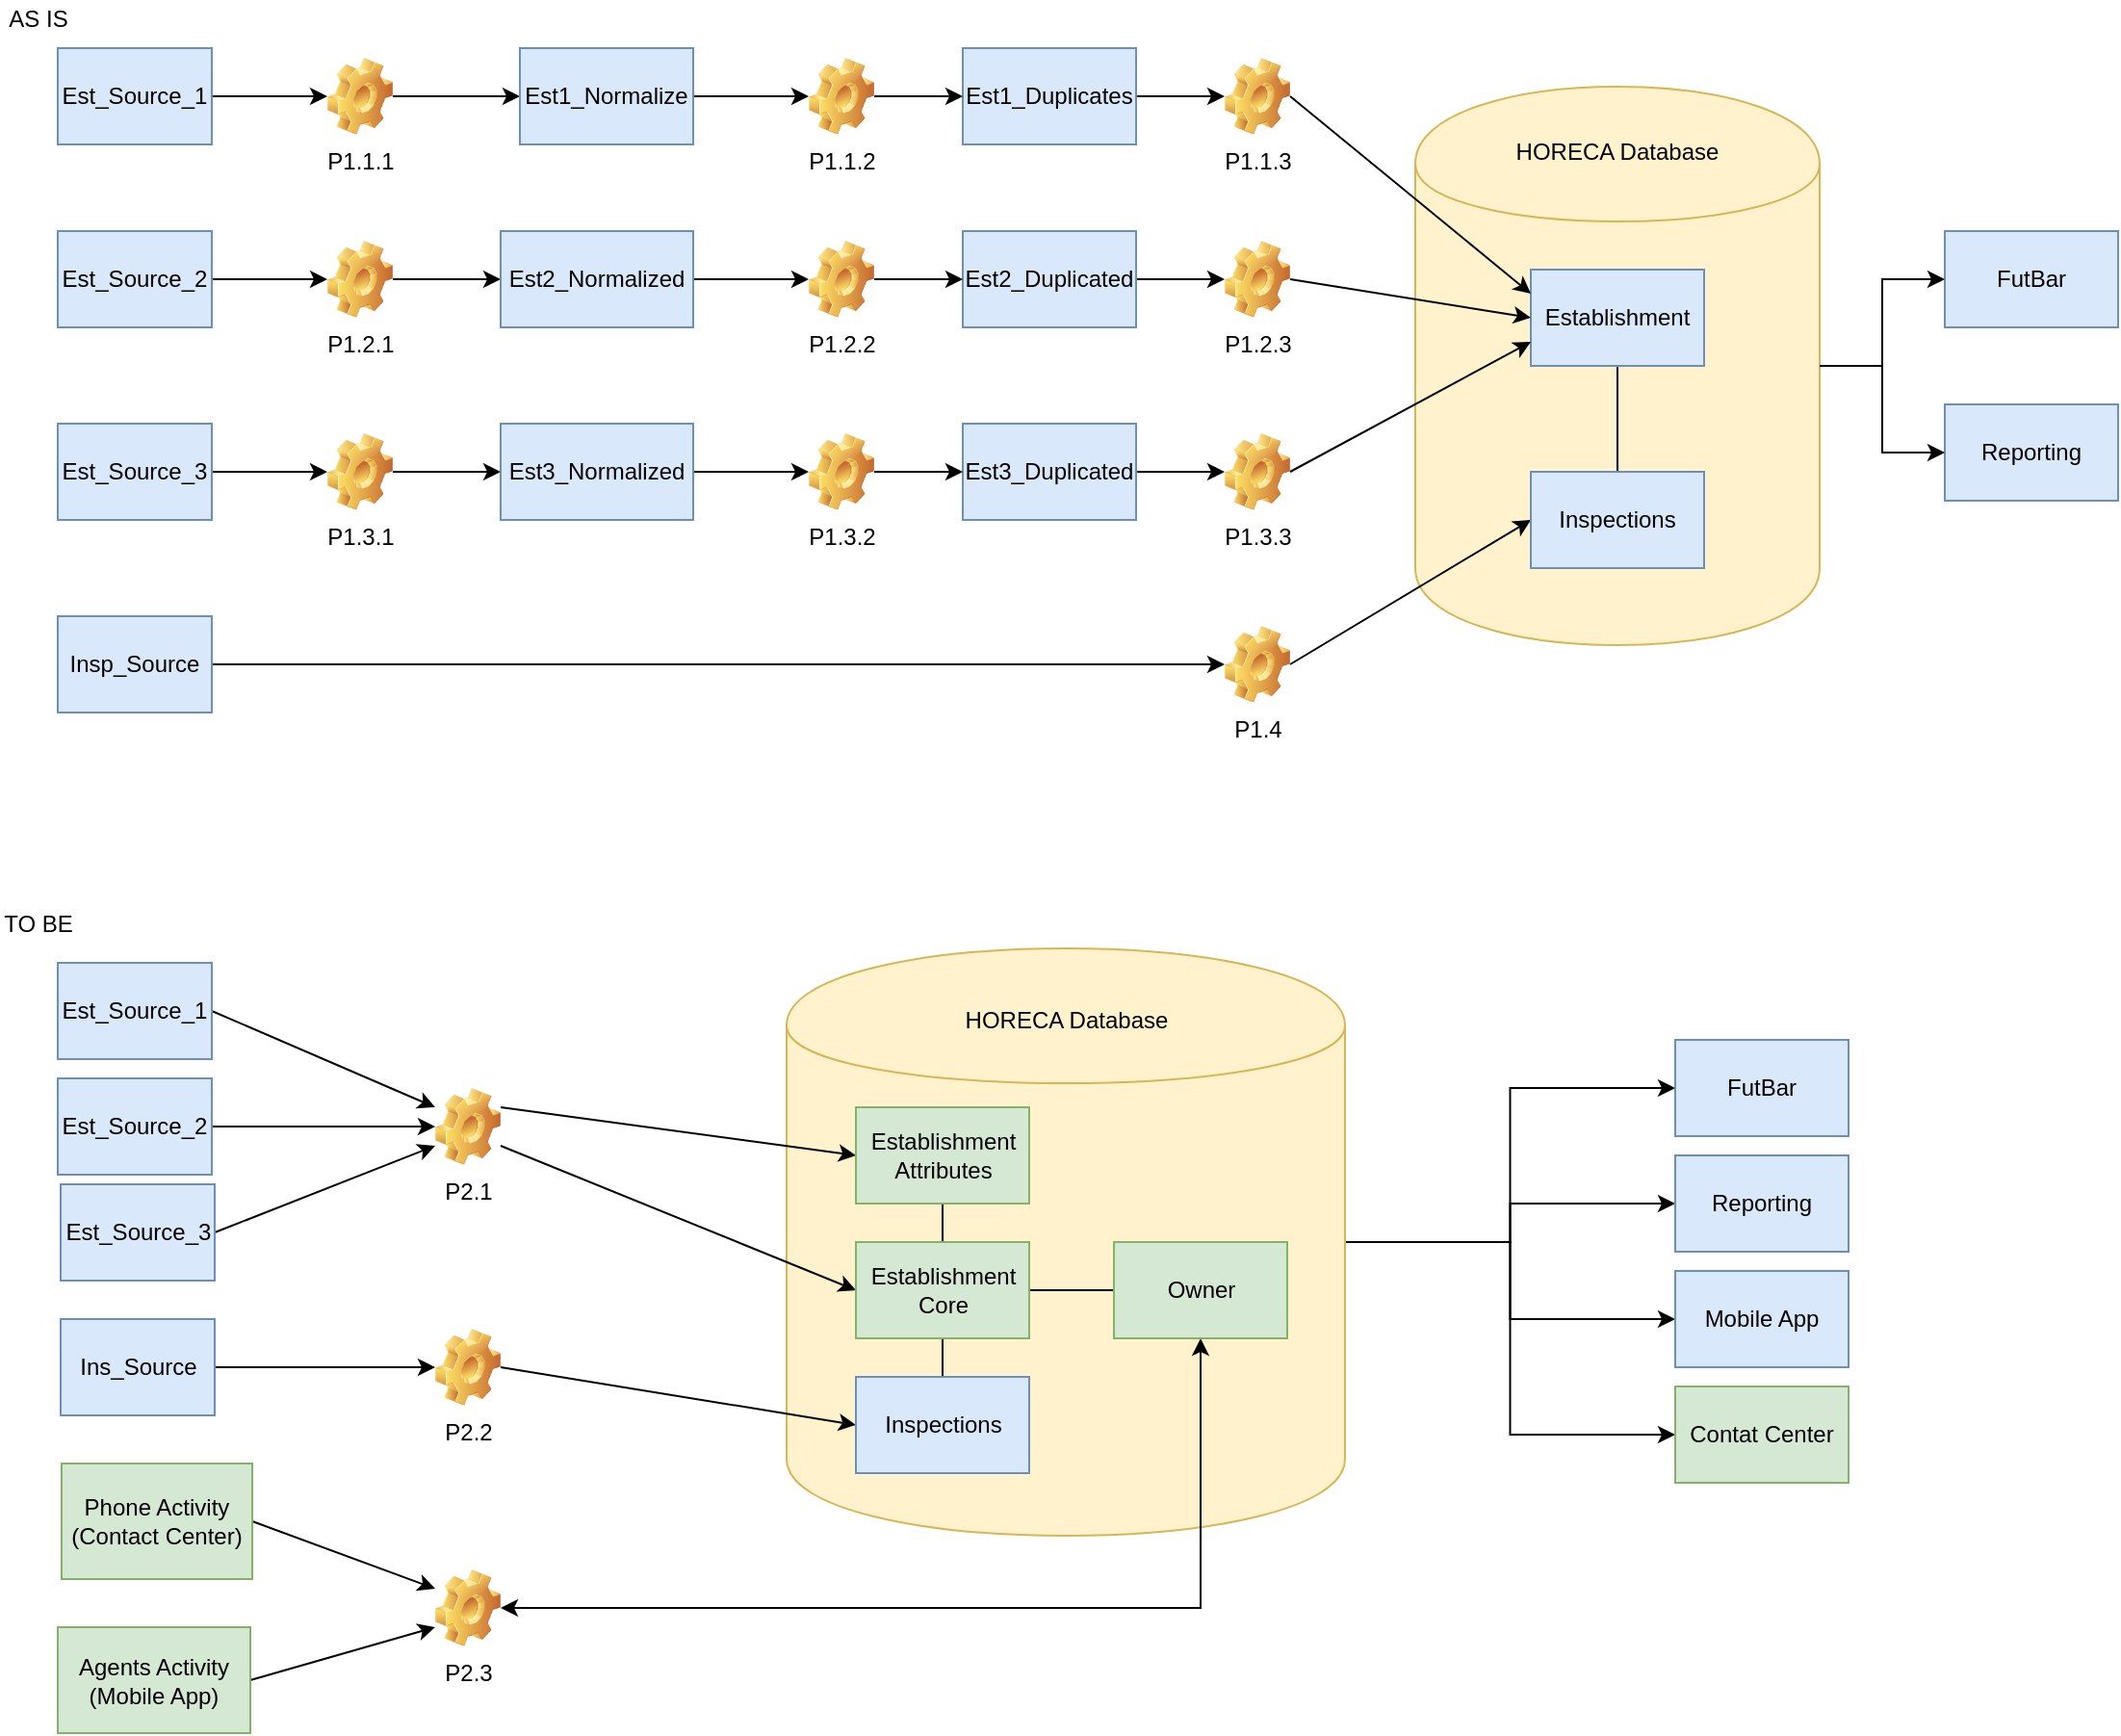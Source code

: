 <mxfile version="10.8.0" type="github"><diagram id="FcbPWO3hTPMSqMUIhL7v" name="Page-1"><mxGraphModel dx="1394" dy="764" grid="1" gridSize="10" guides="1" tooltips="1" connect="1" arrows="1" fold="1" page="1" pageScale="1" pageWidth="2336" pageHeight="1654" math="0" shadow="0"><root><mxCell id="0"/><mxCell id="1" parent="0"/><mxCell id="MAFtI5zOOuRwnrsYpEpx-63" value="" style="group" vertex="1" connectable="0" parent="1"><mxGeometry x="835" y="155" width="210" height="290" as="geometry"/></mxCell><mxCell id="MAFtI5zOOuRwnrsYpEpx-7" value="" style="shape=cylinder;whiteSpace=wrap;html=1;boundedLbl=1;backgroundOutline=1;verticalAlign=top;fillColor=#fff2cc;strokeColor=#d6b656;" vertex="1" parent="MAFtI5zOOuRwnrsYpEpx-63"><mxGeometry width="210" height="290" as="geometry"/></mxCell><mxCell id="MAFtI5zOOuRwnrsYpEpx-62" value="HORECA Database" style="text;html=1;strokeColor=none;fillColor=none;align=center;verticalAlign=middle;whiteSpace=wrap;rounded=0;glass=1;" vertex="1" parent="MAFtI5zOOuRwnrsYpEpx-63"><mxGeometry x="20" y="24" width="170" height="20" as="geometry"/></mxCell><mxCell id="MAFtI5zOOuRwnrsYpEpx-74" style="edgeStyle=orthogonalEdgeStyle;rounded=0;orthogonalLoop=1;jettySize=auto;html=1;exitX=1;exitY=0.5;exitDx=0;exitDy=0;startArrow=none;startFill=0;endArrow=classic;endFill=1;" edge="1" parent="1" source="MAFtI5zOOuRwnrsYpEpx-36" target="MAFtI5zOOuRwnrsYpEpx-72"><mxGeometry relative="1" as="geometry"/></mxCell><mxCell id="MAFtI5zOOuRwnrsYpEpx-75" style="edgeStyle=orthogonalEdgeStyle;rounded=0;orthogonalLoop=1;jettySize=auto;html=1;exitX=1;exitY=0.5;exitDx=0;exitDy=0;startArrow=none;startFill=0;endArrow=classic;endFill=1;" edge="1" parent="1" source="MAFtI5zOOuRwnrsYpEpx-36" target="MAFtI5zOOuRwnrsYpEpx-69"><mxGeometry relative="1" as="geometry"/></mxCell><mxCell id="MAFtI5zOOuRwnrsYpEpx-77" style="edgeStyle=orthogonalEdgeStyle;rounded=0;orthogonalLoop=1;jettySize=auto;html=1;exitX=1;exitY=0.5;exitDx=0;exitDy=0;entryX=0;entryY=0.5;entryDx=0;entryDy=0;startArrow=none;startFill=0;endArrow=classic;endFill=1;" edge="1" parent="1" source="MAFtI5zOOuRwnrsYpEpx-36" target="MAFtI5zOOuRwnrsYpEpx-76"><mxGeometry relative="1" as="geometry"/></mxCell><mxCell id="MAFtI5zOOuRwnrsYpEpx-79" style="edgeStyle=orthogonalEdgeStyle;rounded=0;orthogonalLoop=1;jettySize=auto;html=1;exitX=1;exitY=0.5;exitDx=0;exitDy=0;entryX=0;entryY=0.5;entryDx=0;entryDy=0;startArrow=none;startFill=0;endArrow=classic;endFill=1;" edge="1" parent="1" source="MAFtI5zOOuRwnrsYpEpx-36" target="MAFtI5zOOuRwnrsYpEpx-78"><mxGeometry relative="1" as="geometry"/></mxCell><mxCell id="MAFtI5zOOuRwnrsYpEpx-36" value="" style="shape=cylinder;whiteSpace=wrap;html=1;boundedLbl=1;backgroundOutline=1;fillColor=#fff2cc;strokeColor=#d6b656;" vertex="1" parent="1"><mxGeometry x="508.5" y="602.5" width="290" height="305" as="geometry"/></mxCell><mxCell id="r8OZ295nb-trb5OBy19V-5" style="edgeStyle=orthogonalEdgeStyle;rounded=0;orthogonalLoop=1;jettySize=auto;html=1;exitX=1;exitY=0.5;exitDx=0;exitDy=0;entryX=0;entryY=0.5;entryDx=0;entryDy=0;" parent="1" source="r8OZ295nb-trb5OBy19V-1" target="r8OZ295nb-trb5OBy19V-4" edge="1"><mxGeometry relative="1" as="geometry"/></mxCell><mxCell id="r8OZ295nb-trb5OBy19V-1" value="Est_Source_1" style="rounded=0;whiteSpace=wrap;html=1;fillColor=#dae8fc;strokeColor=#6c8ebf;" parent="1" vertex="1"><mxGeometry x="130" y="135" width="80" height="50" as="geometry"/></mxCell><mxCell id="r8OZ295nb-trb5OBy19V-36" style="edgeStyle=none;rounded=0;orthogonalLoop=1;jettySize=auto;html=1;exitX=1;exitY=0.5;exitDx=0;exitDy=0;entryX=0;entryY=0.5;entryDx=0;entryDy=0;" parent="1" source="r8OZ295nb-trb5OBy19V-2" target="r8OZ295nb-trb5OBy19V-19" edge="1"><mxGeometry relative="1" as="geometry"/></mxCell><mxCell id="r8OZ295nb-trb5OBy19V-2" value="Est_Source_2" style="rounded=0;whiteSpace=wrap;html=1;fillColor=#dae8fc;strokeColor=#6c8ebf;" parent="1" vertex="1"><mxGeometry x="130" y="230" width="80" height="50" as="geometry"/></mxCell><mxCell id="r8OZ295nb-trb5OBy19V-37" style="edgeStyle=none;rounded=0;orthogonalLoop=1;jettySize=auto;html=1;exitX=1;exitY=0.5;exitDx=0;exitDy=0;entryX=0;entryY=0.5;entryDx=0;entryDy=0;" parent="1" source="r8OZ295nb-trb5OBy19V-3" target="r8OZ295nb-trb5OBy19V-28" edge="1"><mxGeometry relative="1" as="geometry"/></mxCell><mxCell id="r8OZ295nb-trb5OBy19V-3" value="Est_Source_3" style="rounded=0;whiteSpace=wrap;html=1;fillColor=#dae8fc;strokeColor=#6c8ebf;" parent="1" vertex="1"><mxGeometry x="130" y="330" width="80" height="50" as="geometry"/></mxCell><mxCell id="r8OZ295nb-trb5OBy19V-9" style="edgeStyle=orthogonalEdgeStyle;rounded=0;orthogonalLoop=1;jettySize=auto;html=1;exitX=1;exitY=0.5;exitDx=0;exitDy=0;entryX=0;entryY=0.5;entryDx=0;entryDy=0;" parent="1" source="r8OZ295nb-trb5OBy19V-4" target="r8OZ295nb-trb5OBy19V-6" edge="1"><mxGeometry relative="1" as="geometry"/></mxCell><mxCell id="r8OZ295nb-trb5OBy19V-4" value="P1.1.1" style="shape=image;html=1;verticalLabelPosition=bottom;labelBackgroundColor=#ffffff;verticalAlign=top;imageAspect=1;aspect=fixed;image=img/clipart/Gear_128x128.png" parent="1" vertex="1"><mxGeometry x="270" y="140" width="34" height="40" as="geometry"/></mxCell><mxCell id="r8OZ295nb-trb5OBy19V-12" style="edgeStyle=orthogonalEdgeStyle;rounded=0;orthogonalLoop=1;jettySize=auto;html=1;exitX=1;exitY=0.5;exitDx=0;exitDy=0;entryX=0;entryY=0.5;entryDx=0;entryDy=0;" parent="1" source="r8OZ295nb-trb5OBy19V-6" target="r8OZ295nb-trb5OBy19V-10" edge="1"><mxGeometry relative="1" as="geometry"/></mxCell><mxCell id="r8OZ295nb-trb5OBy19V-6" value="Est1_Normalize" style="rounded=0;whiteSpace=wrap;html=1;fillColor=#dae8fc;strokeColor=#6c8ebf;" parent="1" vertex="1"><mxGeometry x="370" y="135" width="90" height="50" as="geometry"/></mxCell><mxCell id="r8OZ295nb-trb5OBy19V-15" style="edgeStyle=orthogonalEdgeStyle;rounded=0;orthogonalLoop=1;jettySize=auto;html=1;exitX=1;exitY=0.5;exitDx=0;exitDy=0;" parent="1" source="r8OZ295nb-trb5OBy19V-7" target="r8OZ295nb-trb5OBy19V-14" edge="1"><mxGeometry relative="1" as="geometry"/></mxCell><mxCell id="r8OZ295nb-trb5OBy19V-7" value="Est1_Duplicates" style="rounded=0;whiteSpace=wrap;html=1;fillColor=#dae8fc;strokeColor=#6c8ebf;" parent="1" vertex="1"><mxGeometry x="600" y="135" width="90" height="50" as="geometry"/></mxCell><mxCell id="MAFtI5zOOuRwnrsYpEpx-6" style="edgeStyle=orthogonalEdgeStyle;rounded=0;orthogonalLoop=1;jettySize=auto;html=1;exitX=0.5;exitY=1;exitDx=0;exitDy=0;entryX=0.5;entryY=0;entryDx=0;entryDy=0;endArrow=none;endFill=0;" edge="1" parent="1" source="r8OZ295nb-trb5OBy19V-8" target="MAFtI5zOOuRwnrsYpEpx-3"><mxGeometry relative="1" as="geometry"/></mxCell><mxCell id="r8OZ295nb-trb5OBy19V-8" value="Establishment" style="rounded=0;whiteSpace=wrap;html=1;fillColor=#dae8fc;strokeColor=#6c8ebf;" parent="1" vertex="1"><mxGeometry x="895" y="250" width="90" height="50" as="geometry"/></mxCell><mxCell id="r8OZ295nb-trb5OBy19V-13" style="edgeStyle=orthogonalEdgeStyle;rounded=0;orthogonalLoop=1;jettySize=auto;html=1;exitX=1;exitY=0.5;exitDx=0;exitDy=0;entryX=0;entryY=0.5;entryDx=0;entryDy=0;" parent="1" source="r8OZ295nb-trb5OBy19V-10" target="r8OZ295nb-trb5OBy19V-7" edge="1"><mxGeometry relative="1" as="geometry"/></mxCell><mxCell id="r8OZ295nb-trb5OBy19V-10" value="P1.1.2" style="shape=image;html=1;verticalLabelPosition=bottom;labelBackgroundColor=#ffffff;verticalAlign=top;imageAspect=1;aspect=fixed;image=img/clipart/Gear_128x128.png" parent="1" vertex="1"><mxGeometry x="520" y="140" width="34" height="40" as="geometry"/></mxCell><mxCell id="r8OZ295nb-trb5OBy19V-16" style="rounded=0;orthogonalLoop=1;jettySize=auto;html=1;exitX=1;exitY=0.5;exitDx=0;exitDy=0;entryX=0;entryY=0.25;entryDx=0;entryDy=0;" parent="1" source="r8OZ295nb-trb5OBy19V-14" target="r8OZ295nb-trb5OBy19V-8" edge="1"><mxGeometry relative="1" as="geometry"/></mxCell><mxCell id="r8OZ295nb-trb5OBy19V-14" value="P1.1.3" style="shape=image;html=1;verticalLabelPosition=bottom;labelBackgroundColor=#ffffff;verticalAlign=top;imageAspect=1;aspect=fixed;image=img/clipart/Gear_128x128.png" parent="1" vertex="1"><mxGeometry x="736" y="140" width="34" height="40" as="geometry"/></mxCell><mxCell id="r8OZ295nb-trb5OBy19V-18" style="edgeStyle=orthogonalEdgeStyle;rounded=0;orthogonalLoop=1;jettySize=auto;html=1;exitX=1;exitY=0.5;exitDx=0;exitDy=0;entryX=0;entryY=0.5;entryDx=0;entryDy=0;" parent="1" source="r8OZ295nb-trb5OBy19V-19" target="r8OZ295nb-trb5OBy19V-21" edge="1"><mxGeometry relative="1" as="geometry"/></mxCell><mxCell id="r8OZ295nb-trb5OBy19V-19" value="P1.2.1" style="shape=image;html=1;verticalLabelPosition=bottom;labelBackgroundColor=#ffffff;verticalAlign=top;imageAspect=1;aspect=fixed;image=img/clipart/Gear_128x128.png" parent="1" vertex="1"><mxGeometry x="270" y="235" width="34" height="40" as="geometry"/></mxCell><mxCell id="r8OZ295nb-trb5OBy19V-20" style="edgeStyle=orthogonalEdgeStyle;rounded=0;orthogonalLoop=1;jettySize=auto;html=1;exitX=1;exitY=0.5;exitDx=0;exitDy=0;entryX=0;entryY=0.5;entryDx=0;entryDy=0;" parent="1" source="r8OZ295nb-trb5OBy19V-21" target="r8OZ295nb-trb5OBy19V-25" edge="1"><mxGeometry relative="1" as="geometry"/></mxCell><mxCell id="r8OZ295nb-trb5OBy19V-21" value="Est2_Normalized" style="rounded=0;whiteSpace=wrap;html=1;fillColor=#dae8fc;strokeColor=#6c8ebf;" parent="1" vertex="1"><mxGeometry x="360" y="230" width="100" height="50" as="geometry"/></mxCell><mxCell id="r8OZ295nb-trb5OBy19V-22" style="edgeStyle=orthogonalEdgeStyle;rounded=0;orthogonalLoop=1;jettySize=auto;html=1;exitX=1;exitY=0.5;exitDx=0;exitDy=0;" parent="1" source="r8OZ295nb-trb5OBy19V-23" target="r8OZ295nb-trb5OBy19V-26" edge="1"><mxGeometry relative="1" as="geometry"/></mxCell><mxCell id="r8OZ295nb-trb5OBy19V-23" value="Est2_Duplicated" style="rounded=0;whiteSpace=wrap;html=1;fillColor=#dae8fc;strokeColor=#6c8ebf;" parent="1" vertex="1"><mxGeometry x="600" y="230" width="90" height="50" as="geometry"/></mxCell><mxCell id="r8OZ295nb-trb5OBy19V-24" style="edgeStyle=orthogonalEdgeStyle;rounded=0;orthogonalLoop=1;jettySize=auto;html=1;exitX=1;exitY=0.5;exitDx=0;exitDy=0;entryX=0;entryY=0.5;entryDx=0;entryDy=0;" parent="1" source="r8OZ295nb-trb5OBy19V-25" target="r8OZ295nb-trb5OBy19V-23" edge="1"><mxGeometry relative="1" as="geometry"/></mxCell><mxCell id="r8OZ295nb-trb5OBy19V-25" value="P1.2.2" style="shape=image;html=1;verticalLabelPosition=bottom;labelBackgroundColor=#ffffff;verticalAlign=top;imageAspect=1;aspect=fixed;image=img/clipart/Gear_128x128.png" parent="1" vertex="1"><mxGeometry x="520" y="235" width="34" height="40" as="geometry"/></mxCell><mxCell id="r8OZ295nb-trb5OBy19V-38" style="edgeStyle=none;rounded=0;orthogonalLoop=1;jettySize=auto;html=1;exitX=1;exitY=0.5;exitDx=0;exitDy=0;entryX=0;entryY=0.5;entryDx=0;entryDy=0;" parent="1" source="r8OZ295nb-trb5OBy19V-26" target="r8OZ295nb-trb5OBy19V-8" edge="1"><mxGeometry relative="1" as="geometry"/></mxCell><mxCell id="r8OZ295nb-trb5OBy19V-26" value="P1.2.3" style="shape=image;html=1;verticalLabelPosition=bottom;labelBackgroundColor=#ffffff;verticalAlign=top;imageAspect=1;aspect=fixed;image=img/clipart/Gear_128x128.png" parent="1" vertex="1"><mxGeometry x="736" y="235" width="34" height="40" as="geometry"/></mxCell><mxCell id="r8OZ295nb-trb5OBy19V-27" style="edgeStyle=orthogonalEdgeStyle;rounded=0;orthogonalLoop=1;jettySize=auto;html=1;exitX=1;exitY=0.5;exitDx=0;exitDy=0;entryX=0;entryY=0.5;entryDx=0;entryDy=0;" parent="1" source="r8OZ295nb-trb5OBy19V-28" target="r8OZ295nb-trb5OBy19V-30" edge="1"><mxGeometry relative="1" as="geometry"/></mxCell><mxCell id="r8OZ295nb-trb5OBy19V-28" value="P1.3.1" style="shape=image;html=1;verticalLabelPosition=bottom;labelBackgroundColor=#ffffff;verticalAlign=top;imageAspect=1;aspect=fixed;image=img/clipart/Gear_128x128.png" parent="1" vertex="1"><mxGeometry x="270" y="335" width="34" height="40" as="geometry"/></mxCell><mxCell id="r8OZ295nb-trb5OBy19V-29" style="edgeStyle=orthogonalEdgeStyle;rounded=0;orthogonalLoop=1;jettySize=auto;html=1;exitX=1;exitY=0.5;exitDx=0;exitDy=0;entryX=0;entryY=0.5;entryDx=0;entryDy=0;" parent="1" source="r8OZ295nb-trb5OBy19V-30" target="r8OZ295nb-trb5OBy19V-34" edge="1"><mxGeometry relative="1" as="geometry"/></mxCell><mxCell id="r8OZ295nb-trb5OBy19V-30" value="Est3_Normalized" style="rounded=0;whiteSpace=wrap;html=1;fillColor=#dae8fc;strokeColor=#6c8ebf;" parent="1" vertex="1"><mxGeometry x="360" y="330" width="100" height="50" as="geometry"/></mxCell><mxCell id="r8OZ295nb-trb5OBy19V-31" style="edgeStyle=orthogonalEdgeStyle;rounded=0;orthogonalLoop=1;jettySize=auto;html=1;exitX=1;exitY=0.5;exitDx=0;exitDy=0;" parent="1" source="r8OZ295nb-trb5OBy19V-32" target="r8OZ295nb-trb5OBy19V-35" edge="1"><mxGeometry relative="1" as="geometry"/></mxCell><mxCell id="r8OZ295nb-trb5OBy19V-32" value="Est3_Duplicated" style="rounded=0;whiteSpace=wrap;html=1;fillColor=#dae8fc;strokeColor=#6c8ebf;" parent="1" vertex="1"><mxGeometry x="600" y="330" width="90" height="50" as="geometry"/></mxCell><mxCell id="r8OZ295nb-trb5OBy19V-33" style="edgeStyle=orthogonalEdgeStyle;rounded=0;orthogonalLoop=1;jettySize=auto;html=1;exitX=1;exitY=0.5;exitDx=0;exitDy=0;entryX=0;entryY=0.5;entryDx=0;entryDy=0;" parent="1" source="r8OZ295nb-trb5OBy19V-34" target="r8OZ295nb-trb5OBy19V-32" edge="1"><mxGeometry relative="1" as="geometry"/></mxCell><mxCell id="r8OZ295nb-trb5OBy19V-34" value="P1.3.2" style="shape=image;html=1;verticalLabelPosition=bottom;labelBackgroundColor=#ffffff;verticalAlign=top;imageAspect=1;aspect=fixed;image=img/clipart/Gear_128x128.png" parent="1" vertex="1"><mxGeometry x="520" y="335" width="34" height="40" as="geometry"/></mxCell><mxCell id="r8OZ295nb-trb5OBy19V-39" style="edgeStyle=none;rounded=0;orthogonalLoop=1;jettySize=auto;html=1;exitX=1;exitY=0.5;exitDx=0;exitDy=0;entryX=0;entryY=0.75;entryDx=0;entryDy=0;" parent="1" source="r8OZ295nb-trb5OBy19V-35" target="r8OZ295nb-trb5OBy19V-8" edge="1"><mxGeometry relative="1" as="geometry"><mxPoint x="820" y="250" as="targetPoint"/></mxGeometry></mxCell><mxCell id="r8OZ295nb-trb5OBy19V-35" value="P1.3.3" style="shape=image;html=1;verticalLabelPosition=bottom;labelBackgroundColor=#ffffff;verticalAlign=top;imageAspect=1;aspect=fixed;image=img/clipart/Gear_128x128.png" parent="1" vertex="1"><mxGeometry x="736" y="335" width="34" height="40" as="geometry"/></mxCell><mxCell id="MAFtI5zOOuRwnrsYpEpx-4" style="edgeStyle=orthogonalEdgeStyle;rounded=0;orthogonalLoop=1;jettySize=auto;html=1;exitX=1;exitY=0.5;exitDx=0;exitDy=0;" edge="1" parent="1" source="MAFtI5zOOuRwnrsYpEpx-1" target="MAFtI5zOOuRwnrsYpEpx-2"><mxGeometry relative="1" as="geometry"/></mxCell><mxCell id="MAFtI5zOOuRwnrsYpEpx-1" value="Insp_Source" style="rounded=0;whiteSpace=wrap;html=1;fillColor=#dae8fc;strokeColor=#6c8ebf;" vertex="1" parent="1"><mxGeometry x="130" y="430" width="80" height="50" as="geometry"/></mxCell><mxCell id="MAFtI5zOOuRwnrsYpEpx-5" style="rounded=0;orthogonalLoop=1;jettySize=auto;html=1;exitX=1;exitY=0.5;exitDx=0;exitDy=0;entryX=0;entryY=0.5;entryDx=0;entryDy=0;" edge="1" parent="1" source="MAFtI5zOOuRwnrsYpEpx-2" target="MAFtI5zOOuRwnrsYpEpx-3"><mxGeometry relative="1" as="geometry"/></mxCell><mxCell id="MAFtI5zOOuRwnrsYpEpx-2" value="P1.4" style="shape=image;html=1;verticalLabelPosition=bottom;labelBackgroundColor=#ffffff;verticalAlign=top;imageAspect=1;aspect=fixed;image=img/clipart/Gear_128x128.png" vertex="1" parent="1"><mxGeometry x="736" y="435" width="34" height="40" as="geometry"/></mxCell><mxCell id="MAFtI5zOOuRwnrsYpEpx-3" value="Inspections" style="rounded=0;whiteSpace=wrap;html=1;fillColor=#dae8fc;strokeColor=#6c8ebf;" vertex="1" parent="1"><mxGeometry x="895" y="355" width="90" height="50" as="geometry"/></mxCell><mxCell id="MAFtI5zOOuRwnrsYpEpx-8" value="AS IS" style="text;html=1;strokeColor=none;fillColor=none;align=center;verticalAlign=middle;whiteSpace=wrap;rounded=0;" vertex="1" parent="1"><mxGeometry x="100" y="110" width="40" height="20" as="geometry"/></mxCell><mxCell id="MAFtI5zOOuRwnrsYpEpx-9" value="TO BE" style="text;html=1;strokeColor=none;fillColor=none;align=center;verticalAlign=middle;whiteSpace=wrap;rounded=0;" vertex="1" parent="1"><mxGeometry x="100" y="580" width="40" height="20" as="geometry"/></mxCell><mxCell id="MAFtI5zOOuRwnrsYpEpx-17" style="rounded=0;orthogonalLoop=1;jettySize=auto;html=1;exitX=1;exitY=0.5;exitDx=0;exitDy=0;entryX=0;entryY=0.25;entryDx=0;entryDy=0;endArrow=classic;endFill=1;" edge="1" parent="1" source="MAFtI5zOOuRwnrsYpEpx-10" target="MAFtI5zOOuRwnrsYpEpx-15"><mxGeometry relative="1" as="geometry"><mxPoint x="270" y="635" as="targetPoint"/></mxGeometry></mxCell><mxCell id="MAFtI5zOOuRwnrsYpEpx-10" value="Est_Source_1" style="rounded=0;whiteSpace=wrap;html=1;fillColor=#dae8fc;strokeColor=#6c8ebf;" vertex="1" parent="1"><mxGeometry x="130" y="610" width="80" height="50" as="geometry"/></mxCell><mxCell id="MAFtI5zOOuRwnrsYpEpx-18" style="edgeStyle=orthogonalEdgeStyle;rounded=0;orthogonalLoop=1;jettySize=auto;html=1;exitX=1;exitY=0.5;exitDx=0;exitDy=0;entryX=0;entryY=0.5;entryDx=0;entryDy=0;endArrow=classic;endFill=1;" edge="1" parent="1" source="MAFtI5zOOuRwnrsYpEpx-11" target="MAFtI5zOOuRwnrsYpEpx-15"><mxGeometry relative="1" as="geometry"/></mxCell><mxCell id="MAFtI5zOOuRwnrsYpEpx-11" value="Est_Source_2" style="rounded=0;whiteSpace=wrap;html=1;fillColor=#dae8fc;strokeColor=#6c8ebf;" vertex="1" parent="1"><mxGeometry x="130" y="670" width="80" height="50" as="geometry"/></mxCell><mxCell id="MAFtI5zOOuRwnrsYpEpx-19" style="rounded=0;orthogonalLoop=1;jettySize=auto;html=1;exitX=1;exitY=0.5;exitDx=0;exitDy=0;entryX=0;entryY=0.75;entryDx=0;entryDy=0;endArrow=classic;endFill=1;" edge="1" parent="1" source="MAFtI5zOOuRwnrsYpEpx-12" target="MAFtI5zOOuRwnrsYpEpx-15"><mxGeometry relative="1" as="geometry"><mxPoint x="270" y="830" as="targetPoint"/></mxGeometry></mxCell><mxCell id="MAFtI5zOOuRwnrsYpEpx-12" value="Est_Source_3" style="rounded=0;whiteSpace=wrap;html=1;fillColor=#dae8fc;strokeColor=#6c8ebf;" vertex="1" parent="1"><mxGeometry x="131.5" y="725" width="80" height="50" as="geometry"/></mxCell><mxCell id="MAFtI5zOOuRwnrsYpEpx-27" style="edgeStyle=none;rounded=0;orthogonalLoop=1;jettySize=auto;html=1;exitX=1;exitY=0.25;exitDx=0;exitDy=0;entryX=0;entryY=0.5;entryDx=0;entryDy=0;endArrow=classic;endFill=1;" edge="1" parent="1" source="MAFtI5zOOuRwnrsYpEpx-15" target="MAFtI5zOOuRwnrsYpEpx-22"><mxGeometry relative="1" as="geometry"/></mxCell><mxCell id="MAFtI5zOOuRwnrsYpEpx-43" style="edgeStyle=none;rounded=0;orthogonalLoop=1;jettySize=auto;html=1;entryX=0;entryY=0.5;entryDx=0;entryDy=0;endArrow=classic;endFill=1;exitX=1;exitY=0.75;exitDx=0;exitDy=0;" edge="1" parent="1" source="MAFtI5zOOuRwnrsYpEpx-15" target="MAFtI5zOOuRwnrsYpEpx-39"><mxGeometry relative="1" as="geometry"><mxPoint x="350" y="770" as="sourcePoint"/></mxGeometry></mxCell><mxCell id="MAFtI5zOOuRwnrsYpEpx-15" value="P2.1" style="shape=image;html=1;verticalLabelPosition=bottom;labelBackgroundColor=#ffffff;verticalAlign=top;imageAspect=1;aspect=fixed;image=img/clipart/Gear_128x128.png" vertex="1" parent="1"><mxGeometry x="326" y="675" width="34" height="40" as="geometry"/></mxCell><mxCell id="MAFtI5zOOuRwnrsYpEpx-55" style="edgeStyle=none;rounded=0;orthogonalLoop=1;jettySize=auto;html=1;exitX=0.5;exitY=1;exitDx=0;exitDy=0;entryX=0.5;entryY=0;entryDx=0;entryDy=0;endArrow=none;endFill=0;" edge="1" parent="1" source="MAFtI5zOOuRwnrsYpEpx-22" target="MAFtI5zOOuRwnrsYpEpx-39"><mxGeometry relative="1" as="geometry"/></mxCell><mxCell id="MAFtI5zOOuRwnrsYpEpx-22" value="Establishment&lt;br&gt;Attributes&lt;br&gt;" style="rounded=0;whiteSpace=wrap;html=1;fillColor=#d5e8d4;strokeColor=#82b366;" vertex="1" parent="1"><mxGeometry x="544.5" y="685" width="90" height="50" as="geometry"/></mxCell><mxCell id="MAFtI5zOOuRwnrsYpEpx-56" style="edgeStyle=none;rounded=0;orthogonalLoop=1;jettySize=auto;html=1;exitX=0.5;exitY=1;exitDx=0;exitDy=0;entryX=0.5;entryY=0;entryDx=0;entryDy=0;endArrow=none;endFill=0;" edge="1" parent="1" source="MAFtI5zOOuRwnrsYpEpx-39" target="MAFtI5zOOuRwnrsYpEpx-47"><mxGeometry relative="1" as="geometry"/></mxCell><mxCell id="MAFtI5zOOuRwnrsYpEpx-57" style="edgeStyle=none;rounded=0;orthogonalLoop=1;jettySize=auto;html=1;exitX=1;exitY=0.5;exitDx=0;exitDy=0;entryX=0;entryY=0.5;entryDx=0;entryDy=0;endArrow=none;endFill=0;" edge="1" parent="1" source="MAFtI5zOOuRwnrsYpEpx-39" target="MAFtI5zOOuRwnrsYpEpx-54"><mxGeometry relative="1" as="geometry"/></mxCell><mxCell id="MAFtI5zOOuRwnrsYpEpx-39" value="Establishment&lt;br&gt;Core&lt;br&gt;" style="rounded=0;whiteSpace=wrap;html=1;fillColor=#d5e8d4;strokeColor=#82b366;" vertex="1" parent="1"><mxGeometry x="544.5" y="755" width="90" height="50" as="geometry"/></mxCell><mxCell id="MAFtI5zOOuRwnrsYpEpx-44" style="edgeStyle=orthogonalEdgeStyle;rounded=0;orthogonalLoop=1;jettySize=auto;html=1;exitX=1;exitY=0.5;exitDx=0;exitDy=0;" edge="1" parent="1" source="MAFtI5zOOuRwnrsYpEpx-45" target="MAFtI5zOOuRwnrsYpEpx-46"><mxGeometry relative="1" as="geometry"/></mxCell><mxCell id="MAFtI5zOOuRwnrsYpEpx-45" value="Ins_Source" style="rounded=0;whiteSpace=wrap;html=1;fillColor=#dae8fc;strokeColor=#6c8ebf;" vertex="1" parent="1"><mxGeometry x="131.5" y="795" width="80" height="50" as="geometry"/></mxCell><mxCell id="MAFtI5zOOuRwnrsYpEpx-48" style="edgeStyle=none;rounded=0;orthogonalLoop=1;jettySize=auto;html=1;exitX=1;exitY=0.5;exitDx=0;exitDy=0;entryX=0;entryY=0.5;entryDx=0;entryDy=0;endArrow=classic;endFill=1;" edge="1" parent="1" source="MAFtI5zOOuRwnrsYpEpx-46" target="MAFtI5zOOuRwnrsYpEpx-47"><mxGeometry relative="1" as="geometry"/></mxCell><mxCell id="MAFtI5zOOuRwnrsYpEpx-46" value="P2.2" style="shape=image;html=1;verticalLabelPosition=bottom;labelBackgroundColor=#ffffff;verticalAlign=top;imageAspect=1;aspect=fixed;image=img/clipart/Gear_128x128.png" vertex="1" parent="1"><mxGeometry x="326" y="800" width="34" height="40" as="geometry"/></mxCell><mxCell id="MAFtI5zOOuRwnrsYpEpx-47" value="Inspections" style="rounded=0;whiteSpace=wrap;html=1;fillColor=#dae8fc;strokeColor=#6c8ebf;" vertex="1" parent="1"><mxGeometry x="544.5" y="825" width="90" height="50" as="geometry"/></mxCell><mxCell id="MAFtI5zOOuRwnrsYpEpx-52" style="edgeStyle=none;rounded=0;orthogonalLoop=1;jettySize=auto;html=1;exitX=1;exitY=0.5;exitDx=0;exitDy=0;entryX=0;entryY=0.25;entryDx=0;entryDy=0;endArrow=classic;endFill=1;startArrow=none;startFill=0;" edge="1" parent="1" source="MAFtI5zOOuRwnrsYpEpx-49" target="MAFtI5zOOuRwnrsYpEpx-51"><mxGeometry relative="1" as="geometry"/></mxCell><mxCell id="MAFtI5zOOuRwnrsYpEpx-49" value="Phone Activity&lt;br&gt;(Contact Center)&lt;br&gt;" style="rounded=0;whiteSpace=wrap;html=1;fillColor=#d5e8d4;strokeColor=#82b366;" vertex="1" parent="1"><mxGeometry x="132" y="870" width="99" height="60" as="geometry"/></mxCell><mxCell id="MAFtI5zOOuRwnrsYpEpx-53" style="edgeStyle=none;rounded=0;orthogonalLoop=1;jettySize=auto;html=1;exitX=1;exitY=0.5;exitDx=0;exitDy=0;entryX=0;entryY=0.75;entryDx=0;entryDy=0;endArrow=classic;endFill=1;startArrow=none;startFill=0;" edge="1" parent="1" source="MAFtI5zOOuRwnrsYpEpx-50" target="MAFtI5zOOuRwnrsYpEpx-51"><mxGeometry relative="1" as="geometry"/></mxCell><mxCell id="MAFtI5zOOuRwnrsYpEpx-50" value="Agents Activity&lt;br&gt;(Mobile App)&lt;br&gt;" style="rounded=0;whiteSpace=wrap;html=1;fillColor=#d5e8d4;strokeColor=#82b366;" vertex="1" parent="1"><mxGeometry x="130" y="955" width="100" height="55" as="geometry"/></mxCell><mxCell id="MAFtI5zOOuRwnrsYpEpx-58" style="edgeStyle=orthogonalEdgeStyle;rounded=0;orthogonalLoop=1;jettySize=auto;html=1;exitX=1;exitY=0.5;exitDx=0;exitDy=0;entryX=0.5;entryY=1;entryDx=0;entryDy=0;endArrow=classic;endFill=1;startArrow=classic;startFill=1;" edge="1" parent="1" source="MAFtI5zOOuRwnrsYpEpx-51" target="MAFtI5zOOuRwnrsYpEpx-54"><mxGeometry relative="1" as="geometry"><mxPoint x="865.5" y="780" as="sourcePoint"/></mxGeometry></mxCell><mxCell id="MAFtI5zOOuRwnrsYpEpx-51" value="P2.3" style="shape=image;html=1;verticalLabelPosition=bottom;labelBackgroundColor=#ffffff;verticalAlign=top;imageAspect=1;aspect=fixed;image=img/clipart/Gear_128x128.png" vertex="1" parent="1"><mxGeometry x="326" y="925" width="34" height="40" as="geometry"/></mxCell><mxCell id="MAFtI5zOOuRwnrsYpEpx-54" value="Owner" style="rounded=0;whiteSpace=wrap;html=1;fillColor=#d5e8d4;strokeColor=#82b366;" vertex="1" parent="1"><mxGeometry x="678.5" y="755" width="90" height="50" as="geometry"/></mxCell><mxCell id="MAFtI5zOOuRwnrsYpEpx-60" value="FutBar" style="rounded=0;whiteSpace=wrap;html=1;fillColor=#dae8fc;strokeColor=#6c8ebf;" vertex="1" parent="1"><mxGeometry x="1110" y="230" width="90" height="50" as="geometry"/></mxCell><mxCell id="MAFtI5zOOuRwnrsYpEpx-66" value="Reporting" style="rounded=0;whiteSpace=wrap;html=1;fillColor=#dae8fc;strokeColor=#6c8ebf;" vertex="1" parent="1"><mxGeometry x="1110" y="320" width="90" height="50" as="geometry"/></mxCell><mxCell id="MAFtI5zOOuRwnrsYpEpx-69" value="FutBar" style="rounded=0;whiteSpace=wrap;html=1;fillColor=#dae8fc;strokeColor=#6c8ebf;" vertex="1" parent="1"><mxGeometry x="970" y="650" width="90" height="50" as="geometry"/></mxCell><mxCell id="MAFtI5zOOuRwnrsYpEpx-72" value="Reporting" style="rounded=0;whiteSpace=wrap;html=1;fillColor=#dae8fc;strokeColor=#6c8ebf;" vertex="1" parent="1"><mxGeometry x="970" y="710" width="90" height="50" as="geometry"/></mxCell><mxCell id="MAFtI5zOOuRwnrsYpEpx-76" value="Mobile App" style="rounded=0;whiteSpace=wrap;html=1;fillColor=#dae8fc;strokeColor=#6c8ebf;" vertex="1" parent="1"><mxGeometry x="970" y="770" width="90" height="50" as="geometry"/></mxCell><mxCell id="MAFtI5zOOuRwnrsYpEpx-78" value="Contat Center" style="rounded=0;whiteSpace=wrap;html=1;fillColor=#d5e8d4;strokeColor=#82b366;" vertex="1" parent="1"><mxGeometry x="970" y="830" width="90" height="50" as="geometry"/></mxCell><mxCell id="MAFtI5zOOuRwnrsYpEpx-80" style="edgeStyle=orthogonalEdgeStyle;rounded=0;orthogonalLoop=1;jettySize=auto;html=1;exitX=1;exitY=0.5;exitDx=0;exitDy=0;entryX=0;entryY=0.5;entryDx=0;entryDy=0;startArrow=none;startFill=0;endArrow=classic;endFill=1;" edge="1" parent="1" source="MAFtI5zOOuRwnrsYpEpx-7" target="MAFtI5zOOuRwnrsYpEpx-60"><mxGeometry relative="1" as="geometry"/></mxCell><mxCell id="MAFtI5zOOuRwnrsYpEpx-81" style="edgeStyle=orthogonalEdgeStyle;rounded=0;orthogonalLoop=1;jettySize=auto;html=1;exitX=1;exitY=0.5;exitDx=0;exitDy=0;entryX=0;entryY=0.5;entryDx=0;entryDy=0;startArrow=none;startFill=0;endArrow=classic;endFill=1;" edge="1" parent="1" source="MAFtI5zOOuRwnrsYpEpx-7" target="MAFtI5zOOuRwnrsYpEpx-66"><mxGeometry relative="1" as="geometry"/></mxCell><mxCell id="MAFtI5zOOuRwnrsYpEpx-82" value="HORECA Database" style="text;html=1;strokeColor=none;fillColor=none;align=center;verticalAlign=middle;whiteSpace=wrap;rounded=0;glass=1;" vertex="1" parent="1"><mxGeometry x="568.5" y="630" width="170" height="20" as="geometry"/></mxCell></root></mxGraphModel></diagram></mxfile>